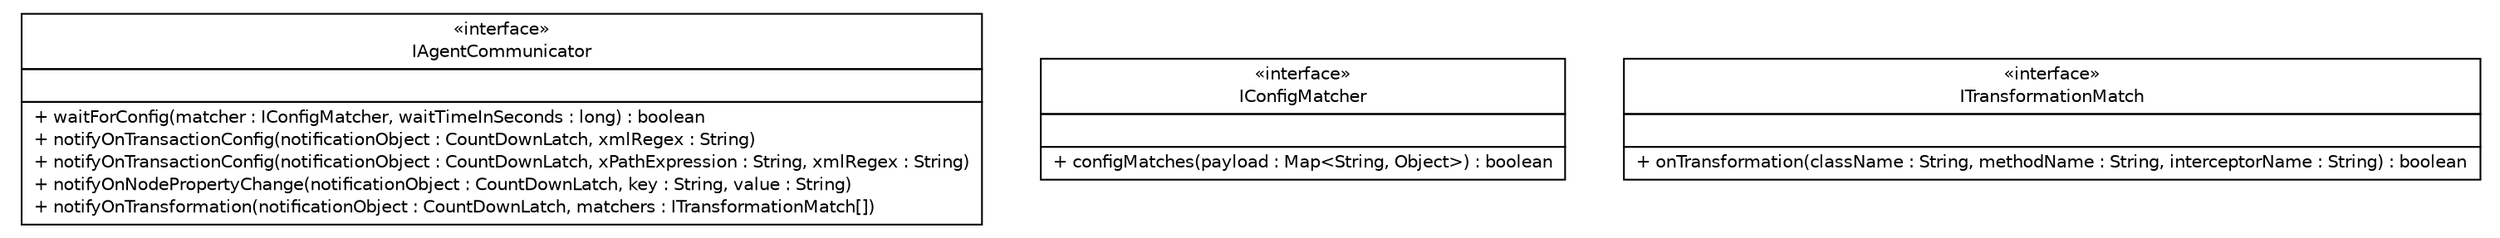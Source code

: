 #!/usr/local/bin/dot
#
# Class diagram 
# Generated by UMLGraph version 5.4 (http://www.umlgraph.org/)
#

digraph G {
	edge [fontname="Helvetica",fontsize=10,labelfontname="Helvetica",labelfontsize=10];
	node [fontname="Helvetica",fontsize=10,shape=plaintext];
	nodesep=0.25;
	ranksep=0.5;
	// com.appdynamics.apm.appagent.api.debug.IAgentCommunicator
	c7 [label=<<table title="com.appdynamics.apm.appagent.api.debug.IAgentCommunicator" border="0" cellborder="1" cellspacing="0" cellpadding="2" port="p" href="./IAgentCommunicator.html">
		<tr><td><table border="0" cellspacing="0" cellpadding="1">
<tr><td align="center" balign="center"> &#171;interface&#187; </td></tr>
<tr><td align="center" balign="center"> IAgentCommunicator </td></tr>
		</table></td></tr>
		<tr><td><table border="0" cellspacing="0" cellpadding="1">
<tr><td align="left" balign="left">  </td></tr>
		</table></td></tr>
		<tr><td><table border="0" cellspacing="0" cellpadding="1">
<tr><td align="left" balign="left"> + waitForConfig(matcher : IConfigMatcher, waitTimeInSeconds : long) : boolean </td></tr>
<tr><td align="left" balign="left"> + notifyOnTransactionConfig(notificationObject : CountDownLatch, xmlRegex : String) </td></tr>
<tr><td align="left" balign="left"> + notifyOnTransactionConfig(notificationObject : CountDownLatch, xPathExpression : String, xmlRegex : String) </td></tr>
<tr><td align="left" balign="left"> + notifyOnNodePropertyChange(notificationObject : CountDownLatch, key : String, value : String) </td></tr>
<tr><td align="left" balign="left"> + notifyOnTransformation(notificationObject : CountDownLatch, matchers : ITransformationMatch[]) </td></tr>
		</table></td></tr>
		</table>>, URL="./IAgentCommunicator.html", fontname="Helvetica", fontcolor="black", fontsize=10.0];
	// com.appdynamics.apm.appagent.api.debug.IConfigMatcher
	c8 [label=<<table title="com.appdynamics.apm.appagent.api.debug.IConfigMatcher" border="0" cellborder="1" cellspacing="0" cellpadding="2" port="p" href="./IConfigMatcher.html">
		<tr><td><table border="0" cellspacing="0" cellpadding="1">
<tr><td align="center" balign="center"> &#171;interface&#187; </td></tr>
<tr><td align="center" balign="center"> IConfigMatcher </td></tr>
		</table></td></tr>
		<tr><td><table border="0" cellspacing="0" cellpadding="1">
<tr><td align="left" balign="left">  </td></tr>
		</table></td></tr>
		<tr><td><table border="0" cellspacing="0" cellpadding="1">
<tr><td align="left" balign="left"> + configMatches(payload : Map&lt;String, Object&gt;) : boolean </td></tr>
		</table></td></tr>
		</table>>, URL="./IConfigMatcher.html", fontname="Helvetica", fontcolor="black", fontsize=10.0];
	// com.appdynamics.apm.appagent.api.debug.ITransformationMatch
	c9 [label=<<table title="com.appdynamics.apm.appagent.api.debug.ITransformationMatch" border="0" cellborder="1" cellspacing="0" cellpadding="2" port="p" href="./ITransformationMatch.html">
		<tr><td><table border="0" cellspacing="0" cellpadding="1">
<tr><td align="center" balign="center"> &#171;interface&#187; </td></tr>
<tr><td align="center" balign="center"> ITransformationMatch </td></tr>
		</table></td></tr>
		<tr><td><table border="0" cellspacing="0" cellpadding="1">
<tr><td align="left" balign="left">  </td></tr>
		</table></td></tr>
		<tr><td><table border="0" cellspacing="0" cellpadding="1">
<tr><td align="left" balign="left"> + onTransformation(className : String, methodName : String, interceptorName : String) : boolean </td></tr>
		</table></td></tr>
		</table>>, URL="./ITransformationMatch.html", fontname="Helvetica", fontcolor="black", fontsize=10.0];
}

